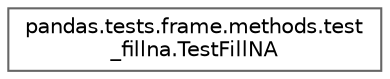 digraph "Graphical Class Hierarchy"
{
 // LATEX_PDF_SIZE
  bgcolor="transparent";
  edge [fontname=Helvetica,fontsize=10,labelfontname=Helvetica,labelfontsize=10];
  node [fontname=Helvetica,fontsize=10,shape=box,height=0.2,width=0.4];
  rankdir="LR";
  Node0 [id="Node000000",label="pandas.tests.frame.methods.test\l_fillna.TestFillNA",height=0.2,width=0.4,color="grey40", fillcolor="white", style="filled",URL="$d8/d0b/classpandas_1_1tests_1_1frame_1_1methods_1_1test__fillna_1_1TestFillNA.html",tooltip=" "];
}
